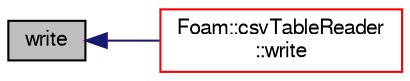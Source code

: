 digraph "write"
{
  bgcolor="transparent";
  edge [fontname="FreeSans",fontsize="10",labelfontname="FreeSans",labelfontsize="10"];
  node [fontname="FreeSans",fontsize="10",shape=record];
  rankdir="LR";
  Node17 [label="write",height=0.2,width=0.4,color="black", fillcolor="grey75", style="filled", fontcolor="black"];
  Node17 -> Node18 [dir="back",color="midnightblue",fontsize="10",style="solid",fontname="FreeSans"];
  Node18 [label="Foam::csvTableReader\l::write",height=0.2,width=0.4,color="red",URL="$a26738.html#a78cec3e4ecac4a89a3ad8d38f2ad21f5",tooltip="write the remaining parameters "];
}
